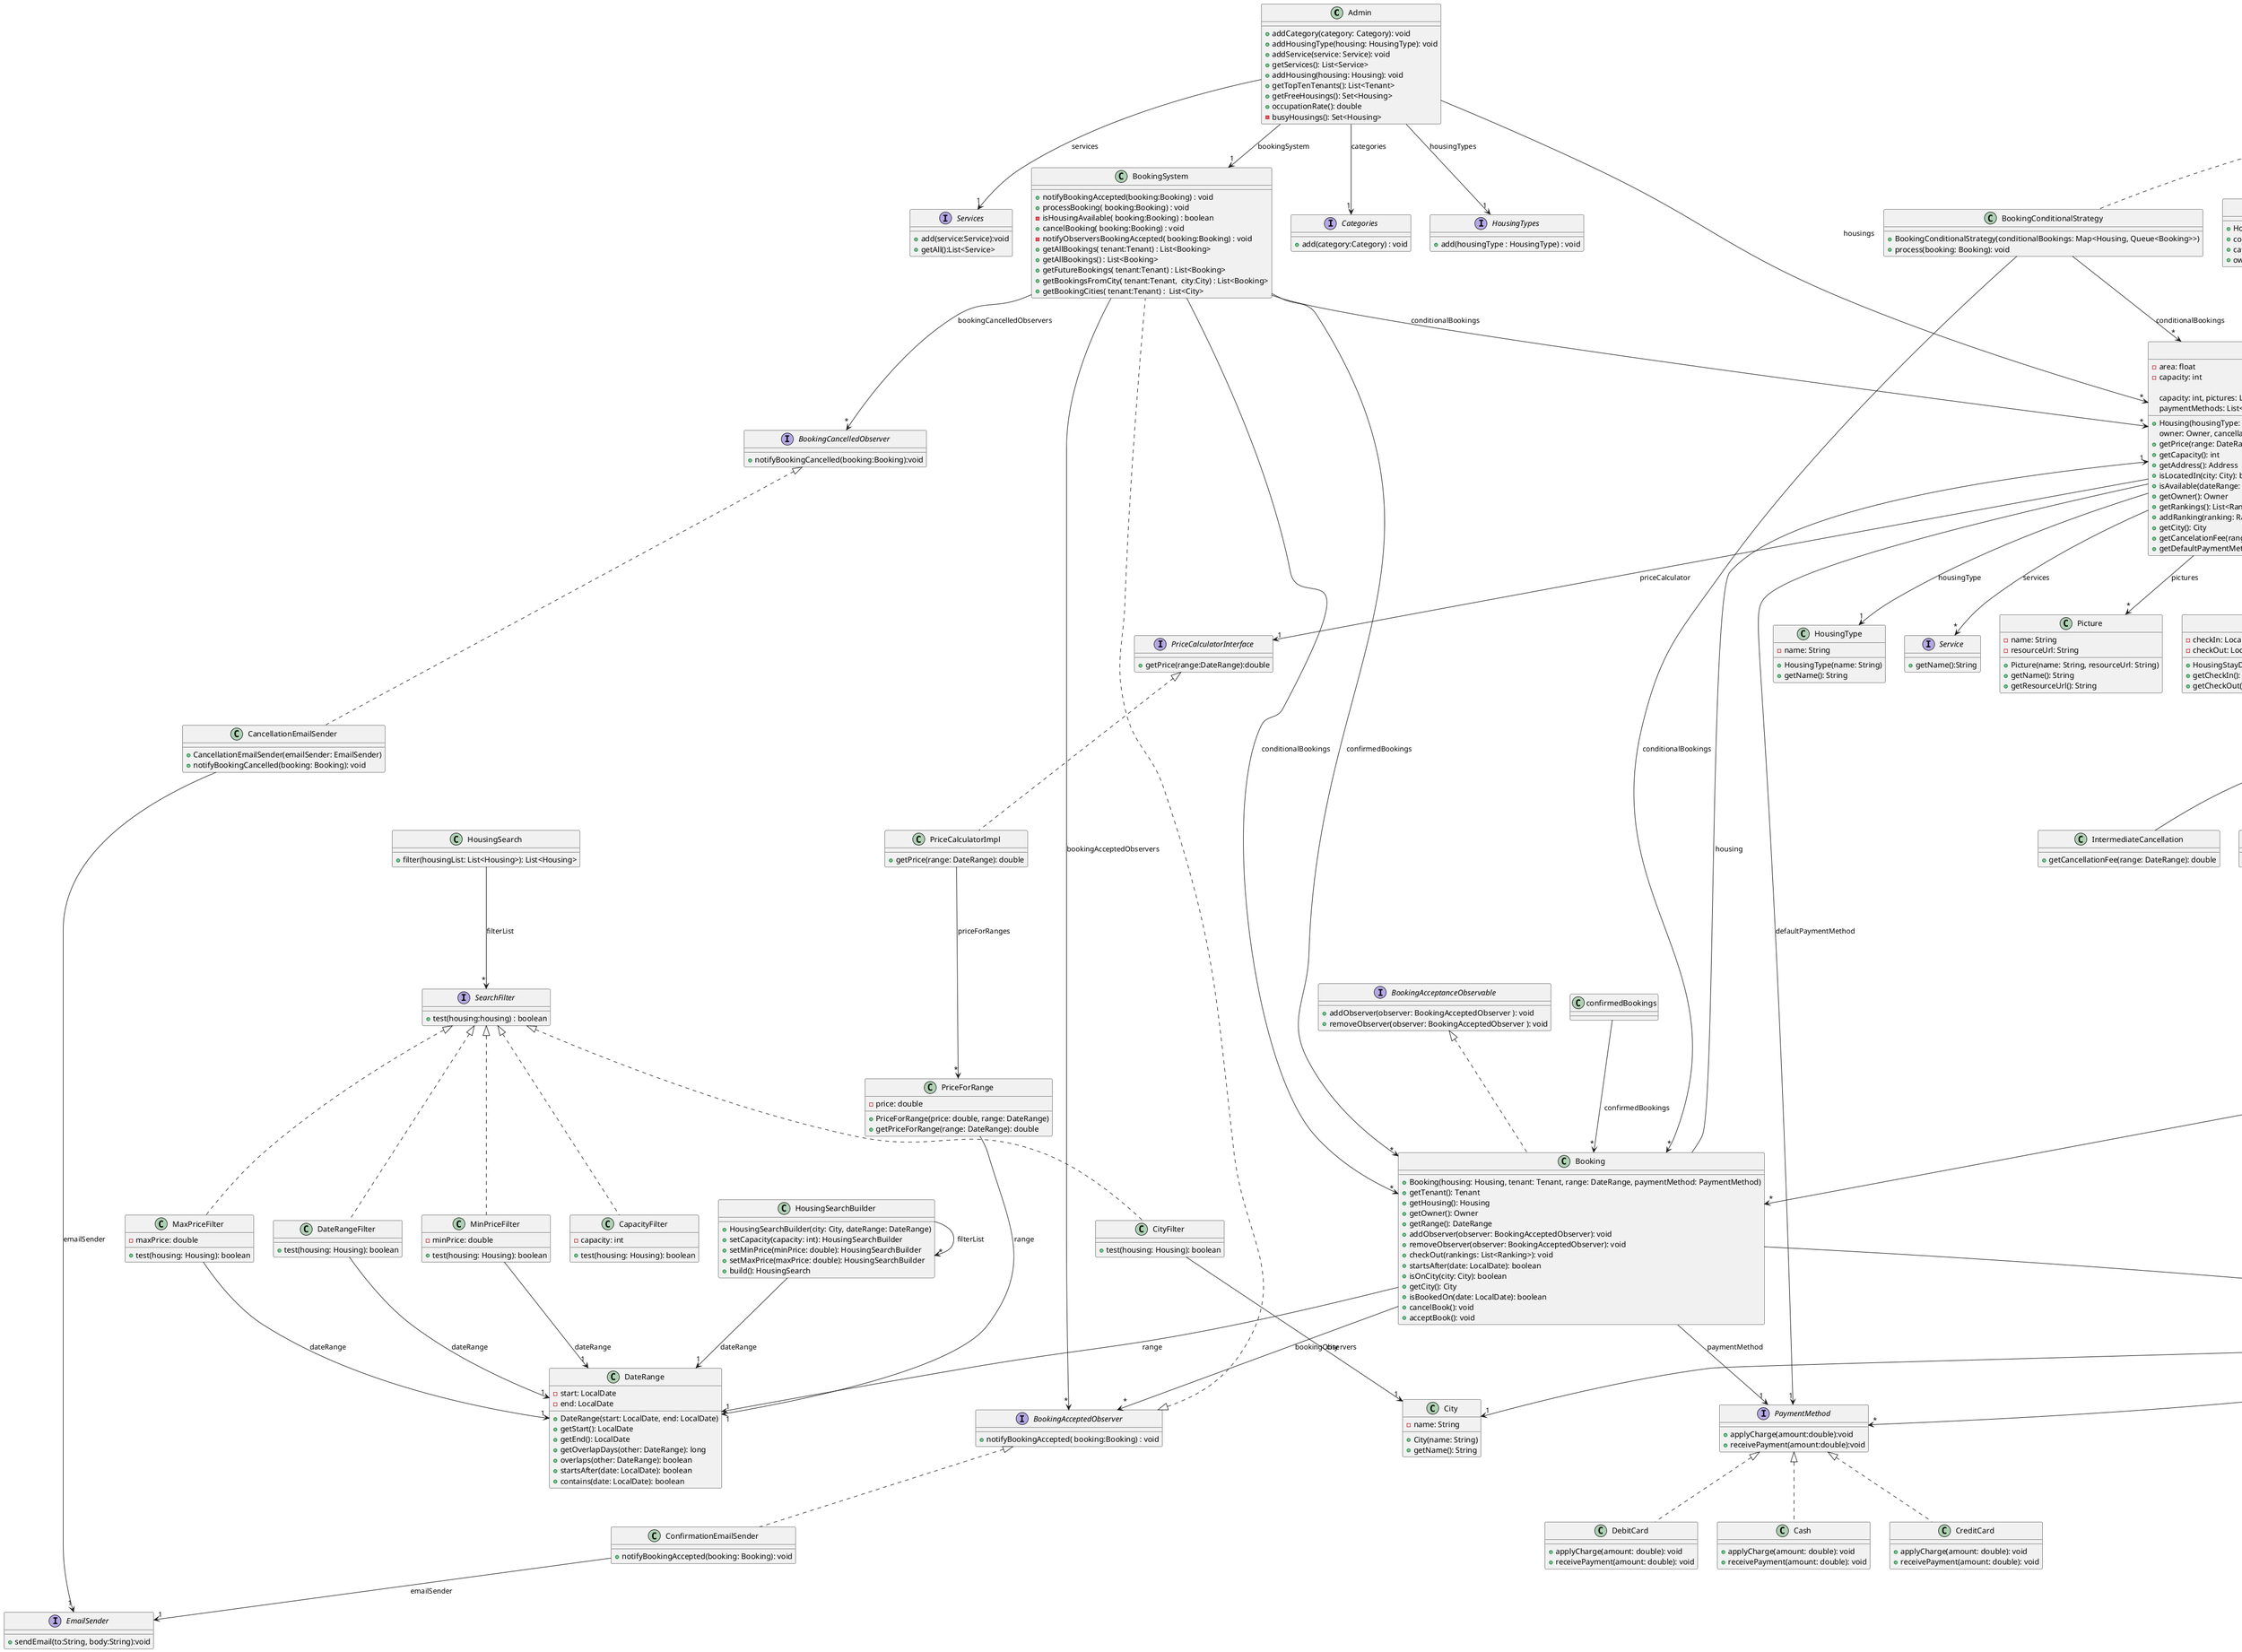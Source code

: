 @startuml tp
class Admin {

    + addCategory(category: Category): void
    + addHousingType(housing: HousingType): void
    + addService(service: Service): void
    + getServices(): List<Service>
    + addHousing(housing: Housing): void
    + getTopTenTenants(): List<Tenant>
    + getFreeHousings(): Set<Housing>
    + occupationRate(): double
    - busyHousings(): Set<Housing>
}

Admin -->"1" Categories :categories
Admin -->"1" HousingTypes :housingTypes
Admin -->"1" Services :services
Admin -->"1" BookingSystem :bookingSystem
Admin -->"*" Housing :housings

class BookingSystem implements BookingAcceptedObserver{

    +notifyBookingAccepted(booking:Booking) : void
    +processBooking( booking:Booking) : void
    -isHousingAvailable( booking:Booking) : boolean
    +cancelBooking( booking:Booking) : void
    -notifyObserversBookingAccepted( booking:Booking) : void
    +getAllBookings( tenant:Tenant) : List<Booking>
    +getAllBookings() : List<Booking>
    +getFutureBookings( tenant:Tenant) : List<Booking>
    +getBookingsFromCity( tenant:Tenant,  city:City) : List<Booking>
    +getBookingCities( tenant:Tenant) :  List<City>
}

BookingSystem  -->"*"  Booking : confirmedBookings
BookingSystem  -->"*"  Booking : conditionalBookings
BookingSystem  -->"*"  BookingCancelledObserver : bookingCancelledObservers
BookingSystem  -->"*"  Housing : conditionalBookings
BookingSystem  -->"*"  BookingAcceptedObserver : bookingAcceptedObservers

class Address {
    - houseLocation: String

    + getHouseLocation(): String
    + getCity(): City
    + getCountry(): Country
}
Address -->"1" Country:country
Address -->"1" City:city

class Booking implements BookingAcceptanceObservable{

    + Booking(housing: Housing, tenant: Tenant, range: DateRange, paymentMethod: PaymentMethod)
    + getTenant(): Tenant
    + getHousing(): Housing
    + getOwner(): Owner
    + getRange(): DateRange
    + addObserver(observer: BookingAcceptedObserver): void
    + removeObserver(observer: BookingAcceptedObserver): void
    + checkOut(rankings: List<Ranking>): void
    + startsAfter(date: LocalDate): boolean
    + isOnCity(city: City): boolean
    + getCity(): City
    + isBookedOn(date: LocalDate): boolean
    + cancelBook(): void
    + acceptBook(): void
}

Booking -->"1" Housing : housing
Booking -->"1" Tenant : tenant
Booking -->"1" DateRange : range
Booking -->"1" PaymentMethod : paymentMethod
Booking -->"*" BookingAcceptedObserver : bookingObservers

abstract class CancellationPolicy {

    + CancellationPolicy(housing: Housing)
    + getHousing(): Housing
    + getCancellationFee(range: DateRange): double
}

CancellationPolicy -->"1" Housing : housing

class Category {
    - name: String

    + Category(name: String)
    + getName(): String
}

class CategoryScore {
    - score: int

    + CategoryScore(category: Category, score: int)
    + getCategory(): Category
    + getScore(): int
}

CategoryScore -->"1" Category : category

class City {
    - name: String

    + City(name: String)
    + getName(): String
}

class Country {
    - name: String

    + Country(name: String)
    + getName(): String
}

class DateRange {
    - start: LocalDate
    - end: LocalDate

    + DateRange(start: LocalDate, end: LocalDate)
    + getStart(): LocalDate
    + getEnd(): LocalDate
    + getOverlapDays(other: DateRange): long
    + overlaps(other: DateRange): boolean
    + startsAfter(date: LocalDate): boolean
    + contains(date: LocalDate): boolean
}


class Housing implements Rankeable {
    - area: float
    - capacity: int

    + Housing(housingType: HousingType, area: float, address: Address, services: List<Service>, 
              capacity: int, pictures: List<Picture>, stayDetails: HousingStayDetails, 
              paymentMethods: List<PaymentMethod>, priceCalculator: PriceCalculatorInterface, 
              owner: Owner, cancellationPolicy: CancellationPolicy)
    + getPrice(range: DateRange): double
    + getCapacity(): int
    + getAddress(): Address
    + isLocatedIn(city: City): boolean
    + isAvailable(dateRange: DateRange): boolean
    + getOwner(): Owner
    + getRankings(): List<Ranking>
    + addRanking(ranking: Ranking): void
    + getCity(): City
    + getCancelationFee(range: DateRange): double
    + getDefaultPaymentMethod(): PaymentMethod
}

Housing -->"1" HousingType : housingType
Housing -->"1" Address : address
Housing -->"*" Service : services
Housing -->"*" Picture : pictures
Housing -->"1" HousingStayDetails : stayDetails
Housing -->"*" PaymentMethod : paymentMethods
Housing -->"1" PaymentMethod : defaultPaymentMethod
Housing -->"1" PriceCalculatorInterface : priceCalculator
Housing -->"*" Ranking : rankings
Housing -->"1" Owner : owner
Housing -->"1" CancellationPolicy : cancellationPolicy

class HousingStayDetails {
    - checkIn: LocalDateTime
    - checkOut: LocalDateTime

    + HousingStayDetails(checkIn: LocalDateTime, checkOut: LocalDateTime)
    + getCheckIn(): LocalDateTime
    + getCheckOut(): LocalDateTime
}

class HousingType {
    - name: String

    + HousingType(name: String)
    + getName(): String
}

class Owner extends User implements Rankeable, Ranker{

    + Owner(fullName: String, email: String, phoneNumber: String, createdOn: LocalDateTime, bookingAcceptanceStrategy: BookingAcceptanceStrategy)
    + addRental(rental: Booking): void
    + getRentals(): List<Booking>
    + addRanking(ranking: Ranking): void
    + getRankings(): List<Ranking>
    + rank(ranking: Ranking): void
    + accept(booking: Booking): void
    + cancelBook(booking: Booking): void
}

Owner -->"*" Ranking:rankings
Owner -->"*" Booking:rentals
Owner -->"1" BookingAcceptanceStrategy:bookingAcceptanceStrategy

class Picture {
    - name: String
    - resourceUrl: String

    + Picture(name: String, resourceUrl: String)
    + getName(): String
    + getResourceUrl(): String
}

class PriceForRange {
    - price: double

    + PriceForRange(price: double, range: DateRange)
    + getPriceForRange(range: DateRange): double
}

PriceForRange -->"1" DateRange: range

class Ranking {
    - comment: String
    - rankedOn: LocalDate

    + Ranking(ranker: Ranker, ranked: Rankeable, comment: String, categoryScores: List<CategoryScore>)
    + getScores(): List<CategoryScore>
    + getComment(): String
    + getRanker(): Ranker
    + getRanked(): Rankeable
    + getRankedOn(): LocalDate
}

Ranking -->"1" Ranker:ranker
Ranking -->"1" Rankeable:ranked
Ranking -->"*" CategoryScore:categoryScores

class Tenant extends User implements Rankeable, Ranker{

    + Tenant(fullName: String, email: String, phoneNumber: String, createdOn: LocalDateTime)
    + addRanking(ranking: Ranking): void
    + getRankings(): List<Ranking>
    + rank(ranking: Ranking): void
    + book(housing: Housing, range: DateRange, paymentMethod: PaymentMethod, observers: List<BookingAcceptedObserver>): void
}

Tenant -->"*" Ranking:rankings

class User {
    - fullName: String
    - email: String
    - phoneNumber: String
    - createdOn: LocalDateTime

    + User(fullName: String, email: String, phoneNumber: String, createdOn: LocalDateTime)
    + getFullName(): String
    + getEmail(): String
    + getPhoneNumber(): String
    + getCreatedOn(): LocalDateTime
}

class BookingConditionalStrategy implements BookingStrategy{

    + BookingConditionalStrategy(conditionalBookings: Map<Housing, Queue<Booking>>)
    + process(booking: Booking): void
}

BookingConditionalStrategy -->"*" Booking :conditionalBookings
BookingConditionalStrategy -->"*" Housing :conditionalBookings

class BookingConfirmedStrategy implements BookingStrategy{

    + BookingConfirmedStrategy(confirmedBookings: Set<Booking>)
    + process(booking: Booking): void
}

confirmedBookings -->"*" Booking: confirmedBookings

class CancellationEmailSender implements BookingCancelledObserver{

    + CancellationEmailSender(emailSender: EmailSender)
    + notifyBookingCancelled(booking: Booking): void
}

CancellationEmailSender -->"1" EmailSender:emailSender

class Cash  implements PaymentMethod{
    + applyCharge(amount: double): void
    + receivePayment(amount: double): void
}

class ConfirmationEmailSender  implements BookingAcceptedObserver{
    + notifyBookingAccepted(booking: Booking): void
}

ConfirmationEmailSender -->"1" EmailSender:emailSender

class CreditCard implements PaymentMethod{
    + applyCharge(amount: double): void
    + receivePayment(amount: double): void
}

class DebitCard implements PaymentMethod {
    + applyCharge(amount: double): void
    + receivePayment(amount: double): void
}

class EventPublisherImpl implements EventPublisher{

    + subscribeToPriceDrop(subscriber: PriceDropSubscriber): void
    + unsubscribeFromPriceDrop(subscriber: PriceDropSubscriber): void
    + subscribeToReservationCancelled(subscriber: ReservationCancelledSubscriber): void
    + unsubscribeFromReservationCancelled(subscriber: ReservationCancelledSubscriber): void
    + subscribeToReservationAccepted(subscriber: ReservationAcceptedSubscriber): void
    + unsubscribeFromReservationAccepted(subscriber: ReservationAcceptedSubscriber): void
    + notifyPriceDrop(propertyType: String, newPrice: double): void
    + notifyReservationCancelled(propertyType: String): void
    + notifyReservationAccepted(booking: Booking): void
}

EventPublisherImpl -->"*" PriceDropSubscriber:priceDropSubscribers
EventPublisherImpl -->"*" ReservationCancelledSubscriber:reservationCancelledSubscribers
EventPublisherImpl -->"*" ReservationAcceptedSubscriber:reservationAcceptedSubscribers

class FreeCancellation extends CancellationPolicy{
    - MAX_DAYS_FOR_FREE_CANCELLATION: int

    + getCancellationFee(range: DateRange): double
    - twoDaysRange(range: DateRange): DateRange
}

class IntermediateCancellation extends CancellationPolicy{
    + getCancellationFee(range: DateRange): double
}

class NoCancellation extends CancellationPolicy{
    + getCancellationFee(range: DateRange): double
}

class PriceCalculatorImpl implements PriceCalculatorInterface{

    + getPrice(range: DateRange): double
}

PriceCalculatorImpl -->"*" PriceForRange:priceForRanges

class CapacityFilter implements SearchFilter{
    - capacity: int

    + test(housing: Housing): boolean
}

class CityFilter implements SearchFilter{

    + test(housing: Housing): boolean
}

CityFilter -->"1" City : city

class DateRangeFilter implements SearchFilter{

    + test(housing: Housing): boolean
}

DateRangeFilter -->"1" DateRange:dateRange

class HousingSearch {

    + filter(housingList: List<Housing>): List<Housing>
}

HousingSearch -->"*" SearchFilter:filterList


class MinPriceFilter implements SearchFilter{
    - minPrice: double
    
    + test(housing: Housing): boolean
}

MinPriceFilter -->"1" DateRange:dateRange

class MaxPriceFilter implements SearchFilter{
    - maxPrice: double
    
    + test(housing: Housing): boolean
}

MaxPriceFilter -->"1" DateRange:dateRange

class HousingSearchBuilder {

    + HousingSearchBuilder(city: City, dateRange: DateRange)
    + setCapacity(capacity: int): HousingSearchBuilder
    + setMinPrice(minPrice: double): HousingSearchBuilder
    + setMaxPrice(maxPrice: double): HousingSearchBuilder
    + build(): HousingSearch
}

HousingSearchBuilder -->"*" HousingSearchBuilder:filterList
HousingSearchBuilder -->"1" DateRange: dateRange

class CategoryAverageView {
    - average: double

    + CategoryAverageView(average: double, category: Category)
    + getAverage(): double
    + getCategory(): Category
}

CategoryAverageView -->"1" Category: category

class CommentView {
    - text: String
    - commentedOn: LocalDate

    + CommentView(text: String, commentedOn: LocalDate, by: Ranker, scores: List<CategoryScore>)
    + fromRanking(ranking: Ranking): CommentView
    + getText(): String
    + getCommentedOn(): LocalDate
    + getBy(): Ranker
    + getScores(): List<CategoryScore>
}

CommentView -->"1" Ranker: by
CommentView -->"*" CategoryScore:scores

class HousingView {

    + HousingView(housing: Housing)
    + comments(): List<CommentView>
    + categoryAverages(): List<CategoryAverageView>
    + ownerDetails(): OwnerView
}

HousingView -->"1" Housing: housing

class OwnerRentalView {

    + OwnerRentalView(owner: Owner, currentHousing: Housing)
    + getTotalRentsForHousing(): long
    + getTotalRentsForAllHousings(): int
    + getTotalTimesHasRentedCurrentHousing(): long
    + getRentalsForCurrentHousing(): List<Housing>
}

OwnerRentalView -->"1" Owner: owner
OwnerRentalView -->"1" Housing: housing


class OwnerView {

    + OwnerView(owner: Owner, currentHousing: Housing)
    + getAllScores(): List<Integer>
    + getAverageScore(): double
    + getCreatedOn(): LocalDateTime
    + getOwnerRentalView(): OwnerRentalView
}

OwnerView -->"1" Owner: owner
OwnerView -->"1" Housing: currentHousing



interface SearchFilter {
	+test(housing:housing) : boolean 
}

interface Categories{
	+  add(category:Category) : void
}

interface HousingTypes{
	+ add(housingType : HousingType) : void
}

interface Services{
	+  add(service:Service):void
	+  getAll():List<Service>
}

interface BookingAcceptedObserver{
	+ notifyBookingAccepted( booking:Booking) : void
}

interface BookingAcceptanceStrategy{
	+  isAcceptable(booking:Booking):boolean
}

interface BookingCancelledObserver{
	+  notifyBookingCancelled(booking:Booking):void
}

interface BookingStrategy {
	+ process(booking:Booking):void
}

interface EmailSender {
	+  sendEmail(to:String, body:String):void
}

interface EventPublisher {
	+ subscribeToPriceDrop(subscriber:PriceDropSubscriber):void
    + unsubscribeFromPriceDrop(subscriber:PriceDropSubscriber):void
    + subscribeToReservationCancelled(subscriber:ReservationCancelledSubscriber):void
    + unsubscribeFromReservationCancelled(subscriber:ReservationCancelledSubscriber):void
}

interface PaymentMethod{
	+applyCharge(amount:double):void
	+ receivePayment(amount:double):void
}

interface PriceCalculatorInterface {
	+ getPrice(range:DateRange):double
}

interface PriceDropSubscriber {
	+ onPriceDrop(message:String):void
}

interface Rankeable {
	+ addRanking(ranking:Ranking):void
	+ getRankings():List<Ranking>
}

interface Ranker {
	+ rank(ranking:Ranking):void
}

interface ReservationAcceptedSubscriber {
	+ onReservationAccepted(booking:Booking):void
}

interface ReservationCancelledSubscriber {
    + onReservationCancelled(message:String):void
}

interface Service {
	+ getName():String
}

interface BookingAcceptanceObservable {
    + addObserver(observer: BookingAcceptedObserver ): void
	+ removeObserver(observer: BookingAcceptedObserver ): void
}

@enduml
